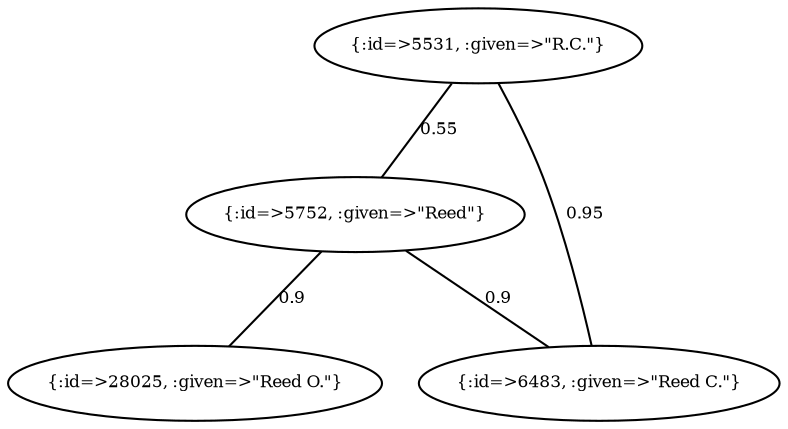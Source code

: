 graph Collector__WeightedGraph {
    "{:id=>5531, :given=>\"R.C.\"}" [
        fontsize = 8,
        label = "{:id=>5531, :given=>\"R.C.\"}"
    ]

    "{:id=>5752, :given=>\"Reed\"}" [
        fontsize = 8,
        label = "{:id=>5752, :given=>\"Reed\"}"
    ]

    "{:id=>6483, :given=>\"Reed C.\"}" [
        fontsize = 8,
        label = "{:id=>6483, :given=>\"Reed C.\"}"
    ]

    "{:id=>28025, :given=>\"Reed O.\"}" [
        fontsize = 8,
        label = "{:id=>28025, :given=>\"Reed O.\"}"
    ]

    "{:id=>5531, :given=>\"R.C.\"}" -- "{:id=>5752, :given=>\"Reed\"}" [
        fontsize = 8,
        label = 0.55
    ]

    "{:id=>5531, :given=>\"R.C.\"}" -- "{:id=>6483, :given=>\"Reed C.\"}" [
        fontsize = 8,
        label = 0.95
    ]

    "{:id=>5752, :given=>\"Reed\"}" -- "{:id=>6483, :given=>\"Reed C.\"}" [
        fontsize = 8,
        label = 0.9
    ]

    "{:id=>5752, :given=>\"Reed\"}" -- "{:id=>28025, :given=>\"Reed O.\"}" [
        fontsize = 8,
        label = 0.9
    ]
}
